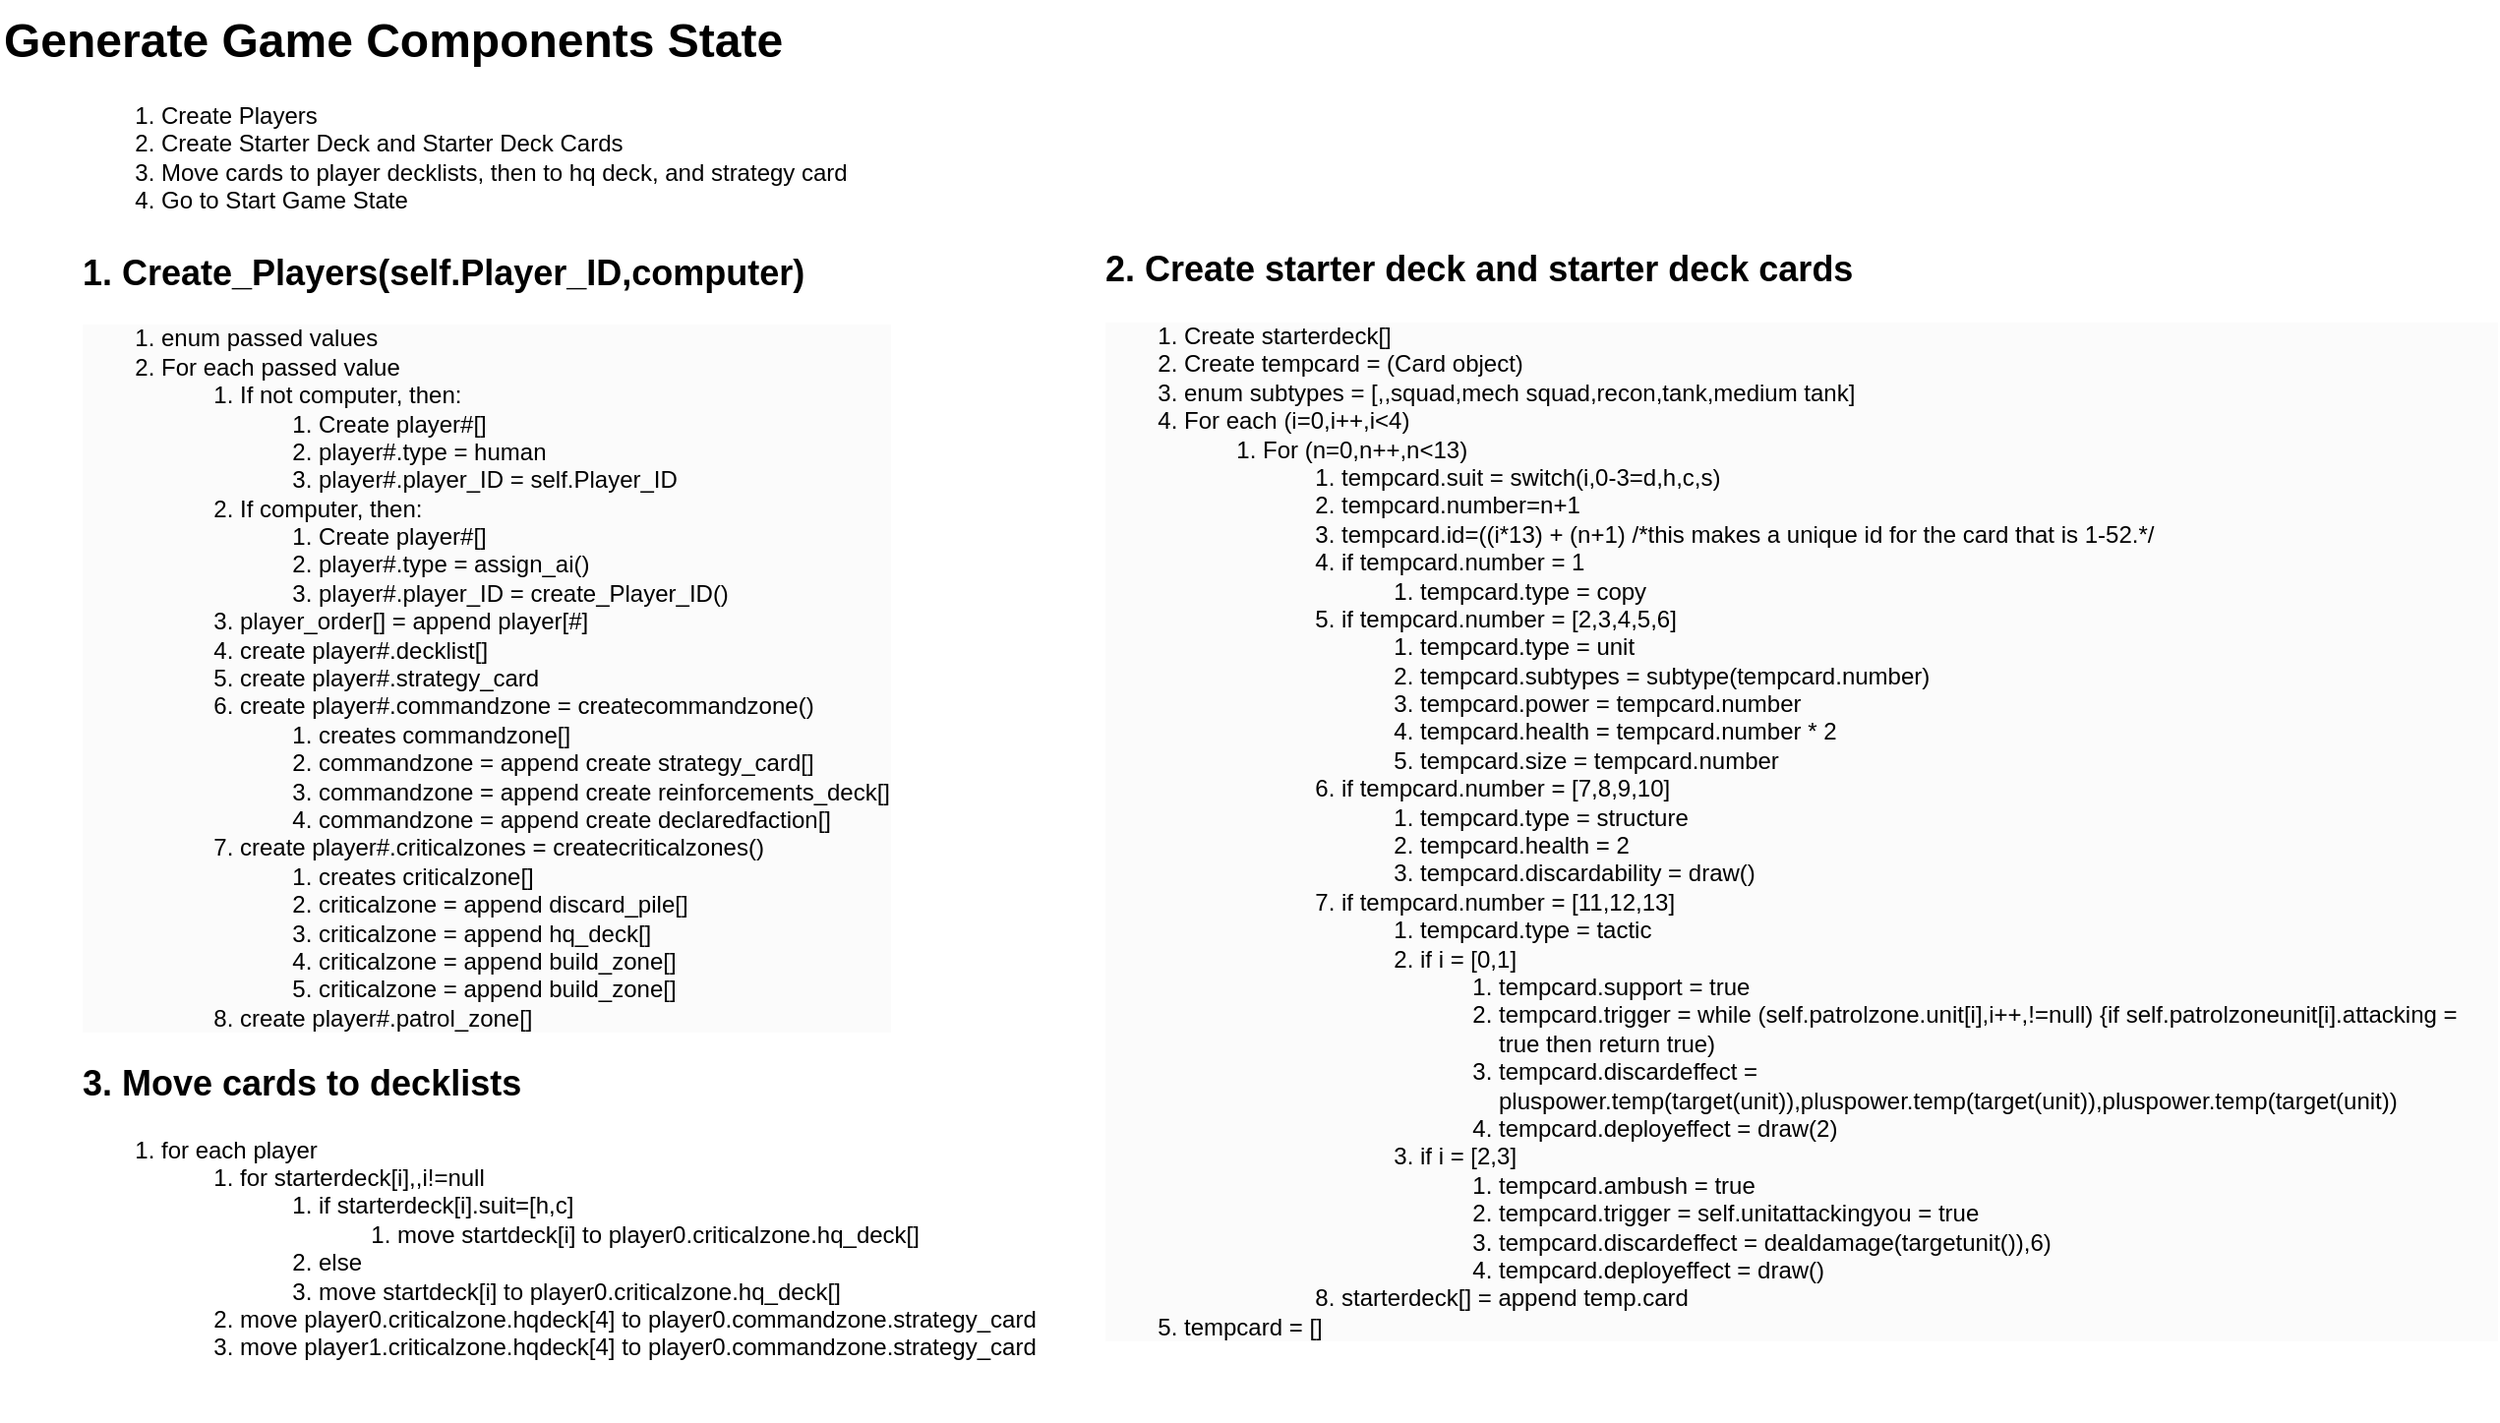 <mxfile version="24.7.7">
  <diagram name="Page-1" id="s4J2r13Z4FjWrLX-6--q">
    <mxGraphModel dx="2109" dy="1762" grid="1" gridSize="10" guides="1" tooltips="1" connect="1" arrows="1" fold="1" page="1" pageScale="1" pageWidth="850" pageHeight="1100" math="0" shadow="0">
      <root>
        <mxCell id="0" />
        <mxCell id="1" parent="0" />
        <mxCell id="V-au0ZbSxMBXly3sJU-p-1" value="&lt;h1 style=&quot;margin-top: 0px;&quot;&gt;Generate Game Components State&lt;/h1&gt;&lt;ol&gt;&lt;ol&gt;&lt;li&gt;Create Players&lt;/li&gt;&lt;li&gt;&lt;span style=&quot;background-color: initial;&quot;&gt;Create Starter Deck and Starter Deck Cards&lt;/span&gt;&lt;/li&gt;&lt;li&gt;&lt;span style=&quot;background-color: initial;&quot;&gt;Move cards to player decklists, then to hq deck, and strategy card&lt;/span&gt;&lt;/li&gt;&lt;li&gt;Go to Start Game State&lt;/li&gt;&lt;/ol&gt;&lt;/ol&gt;" style="text;html=1;whiteSpace=wrap;overflow=hidden;rounded=0;" vertex="1" parent="1">
          <mxGeometry x="-840" y="-1080" width="450" height="110" as="geometry" />
        </mxCell>
        <UserObject label="&lt;h2&gt;1. Create_Players(self.Player_ID,computer)&lt;/h2&gt;&lt;ol style=&quot;forced-color-adjust: none; color: rgb(0, 0, 0); font-family: Helvetica; font-size: 12px; font-style: normal; font-variant-ligatures: normal; font-variant-caps: normal; font-weight: 400; letter-spacing: normal; orphans: 2; text-indent: 0px; text-transform: none; widows: 2; word-spacing: 0px; -webkit-text-stroke-width: 0px; white-space: normal; background-color: rgb(251, 251, 251); text-decoration-thickness: initial; text-decoration-style: initial; text-decoration-color: initial;&quot;&gt;&lt;li&gt;enum passed values&lt;br&gt;&lt;/li&gt;&lt;li&gt;For each passed value&lt;br&gt;&lt;/li&gt;&lt;ol style=&quot;forced-color-adjust: none;&quot;&gt;&lt;li&gt;If not computer, then:&lt;br&gt;&lt;/li&gt;&lt;ol style=&quot;forced-color-adjust: none;&quot;&gt;&lt;li&gt;Create player#[]&lt;br&gt;&lt;/li&gt;&lt;li&gt;&lt;span style=&quot;background-color: initial;&quot;&gt;player#.type = human&lt;/span&gt;&lt;br&gt;&lt;/li&gt;&lt;li&gt;&lt;span style=&quot;background-color: initial;&quot;&gt;player#.player_ID = self.Player_ID&lt;/span&gt;&lt;br&gt;&lt;/li&gt;&lt;/ol&gt;&lt;li&gt;&lt;span style=&quot;background-color: initial;&quot;&gt;If computer, then:&lt;/span&gt;&lt;br&gt;&lt;/li&gt;&lt;ol style=&quot;forced-color-adjust: none;&quot;&gt;&lt;li&gt;&lt;span style=&quot;background-color: initial;&quot;&gt;Create player#[]&lt;/span&gt;&lt;br&gt;&lt;/li&gt;&lt;li&gt;&lt;span style=&quot;background-color: initial;&quot;&gt;player#.type = assign_ai()&lt;/span&gt;&lt;br&gt;&lt;/li&gt;&lt;li&gt;&lt;span style=&quot;background-color: initial;&quot;&gt;player#.player_ID = create_Player_ID()&lt;/span&gt;&lt;br&gt;&lt;/li&gt;&lt;/ol&gt;&lt;li&gt;player_order[] = append player[#]&lt;br&gt;&lt;/li&gt;&lt;li&gt;&lt;span style=&quot;background-color: initial;&quot;&gt;create player#.decklist[]&amp;nbsp;&lt;/span&gt;&lt;br&gt;&lt;/li&gt;&lt;li&gt;&lt;span style=&quot;background-color: initial;&quot;&gt;create player#.strategy_card&lt;/span&gt;&lt;br&gt;&lt;/li&gt;&lt;li&gt;&lt;span style=&quot;background-color: initial;&quot;&gt;create player#.commandzone = createcommandzone()&lt;/span&gt;&lt;br&gt;&lt;/li&gt;&lt;ol style=&quot;forced-color-adjust: none;&quot;&gt;&lt;li&gt;&lt;span style=&quot;background-color: initial;&quot;&gt;creates commandzone[]&lt;/span&gt;&lt;br&gt;&lt;/li&gt;&lt;li&gt;&lt;span style=&quot;background-color: initial;&quot;&gt;commandzone = append create strategy_card[]&lt;/span&gt;&lt;br&gt;&lt;/li&gt;&lt;li&gt;&lt;span style=&quot;background-color: initial;&quot;&gt;commandzone = append create reinforcements_deck[]&lt;/span&gt;&lt;br&gt;&lt;/li&gt;&lt;li&gt;&lt;span style=&quot;background-color: initial;&quot;&gt;commandzone = append create declaredfaction[]&lt;/span&gt;&lt;br&gt;&lt;/li&gt;&lt;/ol&gt;&lt;li&gt;create player#.criticalzones = createcriticalzones()&lt;br&gt;&lt;/li&gt;&lt;ol style=&quot;forced-color-adjust: none;&quot;&gt;&lt;li&gt;creates criticalzone[]&lt;br&gt;&lt;/li&gt;&lt;li&gt;criticalzone = append discard_pile[]&lt;br&gt;&lt;/li&gt;&lt;li&gt;criticalzone = append hq_deck[]&lt;br&gt;&lt;/li&gt;&lt;li&gt;criticalzone = append build_zone[]&lt;br&gt;&lt;/li&gt;&lt;li&gt;criticalzone = append build_zone[]&lt;br&gt;&lt;/li&gt;&lt;/ol&gt;&lt;li&gt;create player#.patrol_zone[]&lt;br&gt;&lt;/li&gt;&lt;/ol&gt;&lt;/ol&gt;" link="&#xa;&lt;ol style=&quot;forced-color-adjust: none; color: rgb(0, 0, 0); font-family: Helvetica; font-size: 12px; font-style: normal; font-variant-ligatures: normal; font-variant-caps: normal; font-weight: 400; letter-spacing: normal; orphans: 2; text-align: left; text-indent: 0px; text-transform: none; widows: 2; word-spacing: 0px; -webkit-text-stroke-width: 0px; white-space: normal; background-color: rgb(251, 251, 251); text-decoration-thickness: initial; text-decoration-style: initial; text-decoration-color: initial;&quot;&gt;&lt;li style=&quot;forced-color-adjust: none;&quot;&gt;Create_Players(self.Player_ID,computer)&lt;/li&gt;&lt;ol style=&quot;forced-color-adjust: none;&quot;&gt;&lt;li style=&quot;forced-color-adjust: none;&quot;&gt;enum passed values&lt;/li&gt;&lt;li style=&quot;forced-color-adjust: none;&quot;&gt;For each passed value&lt;/li&gt;&lt;ol style=&quot;forced-color-adjust: none;&quot;&gt;&lt;li style=&quot;forced-color-adjust: none;&quot;&gt;If not computer, then:&lt;/li&gt;&lt;ol style=&quot;forced-color-adjust: none;&quot;&gt;&lt;li style=&quot;forced-color-adjust: none;&quot;&gt;Create player#[]&lt;/li&gt;&lt;li style=&quot;forced-color-adjust: none;&quot;&gt;&lt;span style=&quot;forced-color-adjust: none; background-color: initial;&quot;&gt;player#.type = human&lt;/span&gt;&lt;br style=&quot;forced-color-adjust: none;&quot;&gt;&lt;/li&gt;&lt;li style=&quot;forced-color-adjust: none;&quot;&gt;&lt;span style=&quot;forced-color-adjust: none; background-color: initial;&quot;&gt;player#.player_ID = self.Player_ID&lt;/span&gt;&lt;/li&gt;&lt;/ol&gt;&lt;li style=&quot;forced-color-adjust: none;&quot;&gt;&lt;span style=&quot;forced-color-adjust: none; background-color: initial;&quot;&gt;If computer, then:&lt;/span&gt;&lt;br style=&quot;forced-color-adjust: none;&quot;&gt;&lt;/li&gt;&lt;ol style=&quot;forced-color-adjust: none;&quot;&gt;&lt;li style=&quot;forced-color-adjust: none;&quot;&gt;&lt;span style=&quot;forced-color-adjust: none; background-color: initial;&quot;&gt;Create player#[]&lt;/span&gt;&lt;/li&gt;&lt;li style=&quot;forced-color-adjust: none;&quot;&gt;&lt;span style=&quot;forced-color-adjust: none; background-color: initial;&quot;&gt;player#.type = assign_ai()&lt;/span&gt;&lt;br style=&quot;forced-color-adjust: none;&quot;&gt;&lt;/li&gt;&lt;li style=&quot;forced-color-adjust: none;&quot;&gt;&lt;span style=&quot;forced-color-adjust: none; background-color: initial;&quot;&gt;player#.player_ID = create_Player_ID()&lt;/span&gt;&lt;/li&gt;&lt;/ol&gt;&lt;li style=&quot;forced-color-adjust: none;&quot;&gt;player_order[] = append player[#]&lt;/li&gt;&lt;li style=&quot;forced-color-adjust: none;&quot;&gt;&lt;span style=&quot;forced-color-adjust: none; background-color: initial;&quot;&gt;create player#.decklist[]&amp;nbsp;&lt;/span&gt;&lt;/li&gt;&lt;li style=&quot;forced-color-adjust: none;&quot;&gt;&lt;span style=&quot;forced-color-adjust: none; background-color: initial;&quot;&gt;create player#.strategy_card&lt;/span&gt;&lt;/li&gt;&lt;li style=&quot;forced-color-adjust: none;&quot;&gt;&lt;span style=&quot;forced-color-adjust: none; background-color: initial;&quot;&gt;create player#.commandzone = createcommandzone()&lt;/span&gt;&lt;/li&gt;&lt;ol style=&quot;forced-color-adjust: none;&quot;&gt;&lt;li style=&quot;forced-color-adjust: none;&quot;&gt;&lt;span style=&quot;forced-color-adjust: none; background-color: initial;&quot;&gt;creates commandzone[]&lt;/span&gt;&lt;/li&gt;&lt;li style=&quot;forced-color-adjust: none;&quot;&gt;&lt;span style=&quot;forced-color-adjust: none; background-color: initial;&quot;&gt;commandzone = append create strategy_card[]&lt;/span&gt;&lt;/li&gt;&lt;li style=&quot;forced-color-adjust: none;&quot;&gt;&lt;span style=&quot;forced-color-adjust: none; background-color: initial;&quot;&gt;commandzone = append create reinforcements_deck[]&lt;/span&gt;&lt;/li&gt;&lt;li style=&quot;forced-color-adjust: none;&quot;&gt;&lt;span style=&quot;forced-color-adjust: none; background-color: initial;&quot;&gt;commandzone = append create declaredfaction[]&lt;/span&gt;&lt;/li&gt;&lt;/ol&gt;&lt;li style=&quot;forced-color-adjust: none;&quot;&gt;create player#.criticalzones = createcriticalzones()&lt;/li&gt;&lt;ol style=&quot;forced-color-adjust: none;&quot;&gt;&lt;li style=&quot;forced-color-adjust: none;&quot;&gt;creates criticalzone[]&lt;/li&gt;&lt;li style=&quot;forced-color-adjust: none;&quot;&gt;criticalzone = append discard_pile[]&lt;/li&gt;&lt;li style=&quot;forced-color-adjust: none;&quot;&gt;criticalzone = append hq_deck[]&lt;/li&gt;&lt;li style=&quot;forced-color-adjust: none;&quot;&gt;criticalzone = append build_zone[]&lt;/li&gt;&lt;li style=&quot;forced-color-adjust: none;&quot;&gt;criticalzone = append build_zone[]&lt;/li&gt;&lt;/ol&gt;&lt;li style=&quot;forced-color-adjust: none;&quot;&gt;create player#.patrol_zone[]&lt;/li&gt;&lt;/ol&gt;&lt;/ol&gt;&lt;/ol&gt;&#xa;&#xa;" id="V-au0ZbSxMBXly3sJU-p-3">
          <mxCell style="text;html=1;align=left;verticalAlign=middle;whiteSpace=wrap;rounded=0;" vertex="1" parent="1">
            <mxGeometry x="-800" y="-960" width="480" height="410" as="geometry" />
          </mxCell>
        </UserObject>
        <UserObject label="&lt;br&gt;&lt;h2&gt;2. Create starter deck and starter deck cards&lt;/h2&gt;&lt;ol style=&quot;forced-color-adjust: none; color: rgb(0, 0, 0); font-family: Helvetica; font-size: 12px; font-style: normal; font-variant-ligatures: normal; font-variant-caps: normal; font-weight: 400; letter-spacing: normal; orphans: 2; text-indent: 0px; text-transform: none; widows: 2; word-spacing: 0px; -webkit-text-stroke-width: 0px; white-space: normal; background-color: rgb(251, 251, 251); text-decoration-thickness: initial; text-decoration-style: initial; text-decoration-color: initial;&quot;&gt;&lt;li&gt;Create starterdeck[]&lt;br&gt;&lt;/li&gt;&lt;li&gt;Create tempcard = (Card object)&lt;br&gt;&lt;/li&gt;&lt;li&gt;enum subtypes = [,,squad,mech squad,recon,tank,medium tank]&lt;br&gt;&lt;/li&gt;&lt;li&gt;For each (i=0,i++,i&amp;lt;4)&lt;br&gt;&lt;/li&gt;&lt;ol style=&quot;forced-color-adjust: none;&quot;&gt;&lt;li&gt;For (n=0,n++,n&amp;lt;13)&lt;br&gt;&lt;/li&gt;&lt;ol style=&quot;forced-color-adjust: none;&quot;&gt;&lt;li&gt;tempcard.suit = switch(i,0-3=d,h,c,s)&lt;br&gt;&lt;/li&gt;&lt;li&gt;tempcard.number=n+1&lt;br&gt;&lt;/li&gt;&lt;li&gt;tempcard.id=((i*13) + (n+1) /*this makes a unique id for the card that is 1-52.*/&lt;br&gt;&lt;/li&gt;&lt;li&gt;if tempcard.number = 1&lt;br&gt;&lt;/li&gt;&lt;ol style=&quot;forced-color-adjust: none;&quot;&gt;&lt;li&gt;tempcard.type = copy&lt;br&gt;&lt;/li&gt;&lt;/ol&gt;&lt;li&gt;if tempcard.number = [2,3,4,5,6]&lt;br&gt;&lt;/li&gt;&lt;ol style=&quot;forced-color-adjust: none;&quot;&gt;&lt;li&gt;tempcard.type = unit&lt;br&gt;&lt;/li&gt;&lt;li&gt;tempcard.subtypes = subtype(tempcard.number)&lt;br&gt;&lt;/li&gt;&lt;li&gt;tempcard.power = tempcard.number&lt;br&gt;&lt;/li&gt;&lt;li&gt;tempcard.health = tempcard.number * 2&lt;br&gt;&lt;/li&gt;&lt;li&gt;tempcard.size = tempcard.number&lt;br&gt;&lt;/li&gt;&lt;/ol&gt;&lt;li&gt;if tempcard.number = [7,8,9,10]&lt;br&gt;&lt;/li&gt;&lt;ol style=&quot;forced-color-adjust: none;&quot;&gt;&lt;li&gt;tempcard.type = structure&lt;br&gt;&lt;/li&gt;&lt;li&gt;tempcard.health = 2&lt;br&gt;&lt;/li&gt;&lt;li&gt;tempcard.discardability = draw()&lt;br&gt;&lt;/li&gt;&lt;/ol&gt;&lt;li&gt;if tempcard.number = [11,12,13]&lt;br&gt;&lt;/li&gt;&lt;ol style=&quot;forced-color-adjust: none;&quot;&gt;&lt;li&gt;tempcard.type = tactic&lt;br&gt;&lt;/li&gt;&lt;li&gt;&lt;span style=&quot;background-color: initial;&quot;&gt;if i = [0,1]&lt;/span&gt;&lt;br&gt;&lt;/li&gt;&lt;ol style=&quot;forced-color-adjust: none;&quot;&gt;&lt;li&gt;tempcard.support = true&lt;br&gt;&lt;/li&gt;&lt;li&gt;&lt;span style=&quot;background-color: initial;&quot;&gt;tempcard.trigger =&amp;nbsp;&lt;/span&gt;while (self.patrolzone.unit[i],i++,!=null) {if self.patrolzoneunit[i].attacking = true then return true)&lt;br&gt;&lt;/li&gt;&lt;li&gt;tempcard.discardeffect = pluspower.temp(target(unit)),pluspower.temp(target(unit)),pluspower.temp(target(unit))&lt;br&gt;&lt;/li&gt;&lt;li&gt;tempcard.deployeffect = draw(2)&lt;br&gt;&lt;/li&gt;&lt;/ol&gt;&lt;li&gt;if i = [2,3]&lt;br&gt;&lt;/li&gt;&lt;ol style=&quot;forced-color-adjust: none;&quot;&gt;&lt;li&gt;tempcard.ambush = true&lt;br&gt;&lt;/li&gt;&lt;li&gt;tempcard.trigger = self.unitattackingyou = true&lt;br&gt;&lt;/li&gt;&lt;li&gt;tempcard.discardeffect = dealdamage(targetunit()),6)&lt;br&gt;&lt;/li&gt;&lt;li&gt;tempcard.deployeffect = draw()&lt;br&gt;&lt;/li&gt;&lt;/ol&gt;&lt;/ol&gt;&lt;li&gt;starterdeck[] = append temp.card&lt;br&gt;&lt;/li&gt;&lt;/ol&gt;&lt;/ol&gt;&lt;li&gt;tempcard = []&amp;nbsp; &amp;nbsp;&lt;br&gt;&lt;/li&gt;&lt;/ol&gt;&lt;br class=&quot;Apple-interchange-newline&quot;&gt;&lt;div&gt;&lt;br&gt;&lt;/div&gt;" link="&#xa;&lt;ol style=&quot;forced-color-adjust: none; color: rgb(0, 0, 0); font-family: Helvetica; font-size: 12px; font-style: normal; font-variant-ligatures: normal; font-variant-caps: normal; font-weight: 400; letter-spacing: normal; orphans: 2; text-align: left; text-indent: 0px; text-transform: none; widows: 2; word-spacing: 0px; -webkit-text-stroke-width: 0px; white-space: normal; background-color: rgb(251, 251, 251); text-decoration-thickness: initial; text-decoration-style: initial; text-decoration-color: initial;&quot;&gt;&lt;li style=&quot;forced-color-adjust: none;&quot;&gt;Create starter deck and starter deck cards&lt;/li&gt;&lt;ol style=&quot;forced-color-adjust: none;&quot;&gt;&lt;li style=&quot;forced-color-adjust: none;&quot;&gt;Create starterdeck[]&lt;/li&gt;&lt;li style=&quot;forced-color-adjust: none;&quot;&gt;Create tempcard = (Card object)&lt;/li&gt;&lt;li style=&quot;forced-color-adjust: none;&quot;&gt;enum subtypes = [,,squad,mech squad,recon,tank,medium tank]&lt;/li&gt;&lt;li style=&quot;forced-color-adjust: none;&quot;&gt;For each (i=0,i++,i&amp;lt;4)&lt;/li&gt;&lt;ol style=&quot;forced-color-adjust: none;&quot;&gt;&lt;li style=&quot;forced-color-adjust: none;&quot;&gt;For (n=0,n++,n&amp;lt;13)&lt;/li&gt;&lt;ol style=&quot;forced-color-adjust: none;&quot;&gt;&lt;li style=&quot;forced-color-adjust: none;&quot;&gt;tempcard.suit = switch(i,0-3=d,h,c,s)&lt;/li&gt;&lt;li style=&quot;forced-color-adjust: none;&quot;&gt;tempcard.number=n+1&lt;/li&gt;&lt;li style=&quot;forced-color-adjust: none;&quot;&gt;tempcard.id=((i*13) + (n+1) /*this makes a unique id for the card that is 1-52.*/&lt;/li&gt;&lt;li style=&quot;forced-color-adjust: none;&quot;&gt;if tempcard.number = 1&lt;/li&gt;&lt;ol style=&quot;forced-color-adjust: none;&quot;&gt;&lt;li style=&quot;forced-color-adjust: none;&quot;&gt;tempcard.type = copy&lt;/li&gt;&lt;/ol&gt;&lt;li style=&quot;forced-color-adjust: none;&quot;&gt;if tempcard.number = [2,3,4,5,6]&lt;/li&gt;&lt;ol style=&quot;forced-color-adjust: none;&quot;&gt;&lt;li style=&quot;forced-color-adjust: none;&quot;&gt;tempcard.type = unit&lt;/li&gt;&lt;li style=&quot;forced-color-adjust: none;&quot;&gt;tempcard.subtypes = subtype(tempcard.number)&lt;/li&gt;&lt;li style=&quot;forced-color-adjust: none;&quot;&gt;tempcard.power = tempcard.number&lt;/li&gt;&lt;li style=&quot;forced-color-adjust: none;&quot;&gt;tempcard.health = tempcard.number * 2&lt;/li&gt;&lt;li style=&quot;forced-color-adjust: none;&quot;&gt;tempcard.size = tempcard.number&lt;/li&gt;&lt;/ol&gt;&lt;li style=&quot;forced-color-adjust: none;&quot;&gt;if tempcard.number = [7,8,9,10]&lt;/li&gt;&lt;ol style=&quot;forced-color-adjust: none;&quot;&gt;&lt;li style=&quot;forced-color-adjust: none;&quot;&gt;tempcard.type = structure&lt;/li&gt;&lt;li style=&quot;forced-color-adjust: none;&quot;&gt;tempcard.health = 2&lt;/li&gt;&lt;li style=&quot;forced-color-adjust: none;&quot;&gt;tempcard.discardability = draw()&lt;/li&gt;&lt;/ol&gt;&lt;li style=&quot;forced-color-adjust: none;&quot;&gt;if tempcard.number = [11,12,13]&lt;/li&gt;&lt;ol style=&quot;forced-color-adjust: none;&quot;&gt;&lt;li style=&quot;forced-color-adjust: none;&quot;&gt;tempcard.type = tactic&lt;/li&gt;&lt;li style=&quot;forced-color-adjust: none;&quot;&gt;&lt;span style=&quot;forced-color-adjust: none; background-color: initial;&quot;&gt;if i = [0,1]&lt;/span&gt;&lt;/li&gt;&lt;ol style=&quot;forced-color-adjust: none;&quot;&gt;&lt;li style=&quot;forced-color-adjust: none;&quot;&gt;tempcard.support = true&lt;/li&gt;&lt;li style=&quot;forced-color-adjust: none;&quot;&gt;&lt;span style=&quot;forced-color-adjust: none; background-color: initial;&quot;&gt;tempcard.trigger =&amp;nbsp;&lt;/span&gt;while (self.patrolzone.unit[i],i++,!=null) {if self.patrolzoneunit[i].attacking = true then return true)&lt;/li&gt;&lt;li style=&quot;forced-color-adjust: none;&quot;&gt;tempcard.discardeffect = pluspower.temp(target(unit)),pluspower.temp(target(unit)),pluspower.temp(target(unit))&lt;/li&gt;&lt;li style=&quot;forced-color-adjust: none;&quot;&gt;tempcard.deployeffect = draw(2)&lt;/li&gt;&lt;/ol&gt;&lt;li style=&quot;forced-color-adjust: none;&quot;&gt;if i = [2,3]&lt;/li&gt;&lt;ol style=&quot;forced-color-adjust: none;&quot;&gt;&lt;li style=&quot;forced-color-adjust: none;&quot;&gt;tempcard.ambush = true&lt;/li&gt;&lt;li style=&quot;forced-color-adjust: none;&quot;&gt;tempcard.trigger = self.unitattackingyou = true&lt;/li&gt;&lt;li style=&quot;forced-color-adjust: none;&quot;&gt;tempcard.discardeffect = dealdamage(targetunit()),6)&lt;/li&gt;&lt;li style=&quot;forced-color-adjust: none;&quot;&gt;tempcard.deployeffect = draw()&lt;/li&gt;&lt;/ol&gt;&lt;/ol&gt;&lt;li style=&quot;forced-color-adjust: none;&quot;&gt;starterdeck[] = append temp.card&lt;/li&gt;&lt;/ol&gt;&lt;/ol&gt;&lt;li style=&quot;forced-color-adjust: none;&quot;&gt;tempcard = []&amp;nbsp; &amp;nbsp;&lt;/li&gt;&lt;/ol&gt;&lt;/ol&gt;&lt;br class=&quot;Apple-interchange-newline&quot;&gt;&#xa;&#xa;" id="V-au0ZbSxMBXly3sJU-p-6">
          <mxCell style="text;html=1;align=left;verticalAlign=middle;whiteSpace=wrap;rounded=0;" vertex="1" parent="1">
            <mxGeometry x="-280" y="-960" width="710" height="580" as="geometry" />
          </mxCell>
        </UserObject>
        <mxCell id="V-au0ZbSxMBXly3sJU-p-7" value="&lt;h2&gt;&lt;span style=&quot;background-color: initial;&quot;&gt;3. Move cards to decklists&amp;nbsp;&lt;/span&gt;&lt;/h2&gt;&lt;ol style=&quot;&quot;&gt;&lt;li&gt;&lt;span style=&quot;background-color: initial;&quot;&gt;for each player&lt;/span&gt;&lt;br&gt;&lt;/li&gt;&lt;ol&gt;&lt;li&gt;&lt;span style=&quot;background-color: initial;&quot;&gt;for starterdeck[i],,i!=null&lt;/span&gt;&lt;br&gt;&lt;/li&gt;&lt;ol&gt;&lt;li&gt;&lt;span style=&quot;background-color: initial;&quot;&gt;if starterdeck[i].suit=[h,c]&lt;/span&gt;&lt;br&gt;&lt;/li&gt;&lt;ol&gt;&lt;li&gt;&lt;span style=&quot;background-color: initial;&quot;&gt;move startdeck[i] to player0.criticalzone.hq_deck[]&lt;/span&gt;&lt;br&gt;&lt;/li&gt;&lt;/ol&gt;&lt;li&gt;&lt;span style=&quot;background-color: initial;&quot;&gt;else&lt;/span&gt;&lt;br&gt;&lt;/li&gt;&lt;li&gt;&lt;span style=&quot;background-color: initial;&quot;&gt;move startdeck[i] to&amp;nbsp;player0.criticalzone.hq_deck[]&lt;/span&gt;&lt;br&gt;&lt;/li&gt;&lt;/ol&gt;&lt;li&gt;&lt;span style=&quot;background-color: initial;&quot;&gt;move player0.criticalzone.hqdeck[4] to player0.commandzone.strategy_card&lt;/span&gt;&lt;br&gt;&lt;/li&gt;&lt;li&gt;&lt;span style=&quot;background-color: initial;&quot;&gt;move player1.criticalzone.hqdeck[4] to player0.commandzone.strategy_card&lt;/span&gt;&lt;/li&gt;&lt;/ol&gt;&lt;/ol&gt;" style="text;html=1;align=left;verticalAlign=middle;whiteSpace=wrap;rounded=0;" vertex="1" parent="1">
          <mxGeometry x="-800" y="-550" width="500" height="170" as="geometry" />
        </mxCell>
      </root>
    </mxGraphModel>
  </diagram>
</mxfile>
